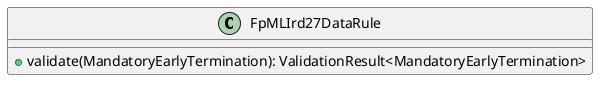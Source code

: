 @startuml

    class FpMLIrd27DataRule [[FpMLIrd27DataRule.html]] {
        +validate(MandatoryEarlyTermination): ValidationResult<MandatoryEarlyTermination>
    }

@enduml
